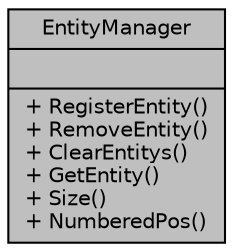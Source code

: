 digraph "EntityManager"
{
 // LATEX_PDF_SIZE
  edge [fontname="Helvetica",fontsize="10",labelfontname="Helvetica",labelfontsize="10"];
  node [fontname="Helvetica",fontsize="10",shape=record];
  Node1 [label="{EntityManager\n||+ RegisterEntity()\l+ RemoveEntity()\l+ ClearEntitys()\l+ GetEntity()\l+ Size()\l+ NumberedPos()\l}",height=0.2,width=0.4,color="black", fillcolor="grey75", style="filled", fontcolor="black",tooltip="Managers the entities for messages, storing them into a map with their ID and GameObject Pointers."];
}
